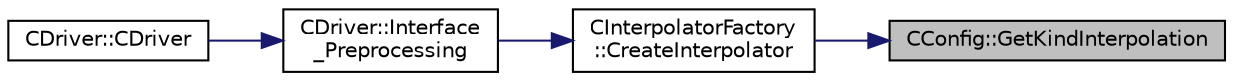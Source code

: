 digraph "CConfig::GetKindInterpolation"
{
 // LATEX_PDF_SIZE
  edge [fontname="Helvetica",fontsize="10",labelfontname="Helvetica",labelfontsize="10"];
  node [fontname="Helvetica",fontsize="10",shape=record];
  rankdir="RL";
  Node1 [label="CConfig::GetKindInterpolation",height=0.2,width=0.4,color="black", fillcolor="grey75", style="filled", fontcolor="black",tooltip="Get the interpolation method used for matching between zones."];
  Node1 -> Node2 [dir="back",color="midnightblue",fontsize="10",style="solid",fontname="Helvetica"];
  Node2 [label="CInterpolatorFactory\l::CreateInterpolator",height=0.2,width=0.4,color="black", fillcolor="white", style="filled",URL="$group__Interfaces.html#ga844fa74779f466148d9b5878f09e2f34",tooltip="Factory method for CInterpolator objects."];
  Node2 -> Node3 [dir="back",color="midnightblue",fontsize="10",style="solid",fontname="Helvetica"];
  Node3 [label="CDriver::Interface\l_Preprocessing",height=0.2,width=0.4,color="black", fillcolor="white", style="filled",URL="$classCDriver.html#a74138756d98d4539f255997dbfbf378f",tooltip="Definition and allocation of all interface classes."];
  Node3 -> Node4 [dir="back",color="midnightblue",fontsize="10",style="solid",fontname="Helvetica"];
  Node4 [label="CDriver::CDriver",height=0.2,width=0.4,color="black", fillcolor="white", style="filled",URL="$classCDriver.html#a3fca4a013a6efa9bbb38fe78a86b5f3d",tooltip="Constructor of the class."];
}
